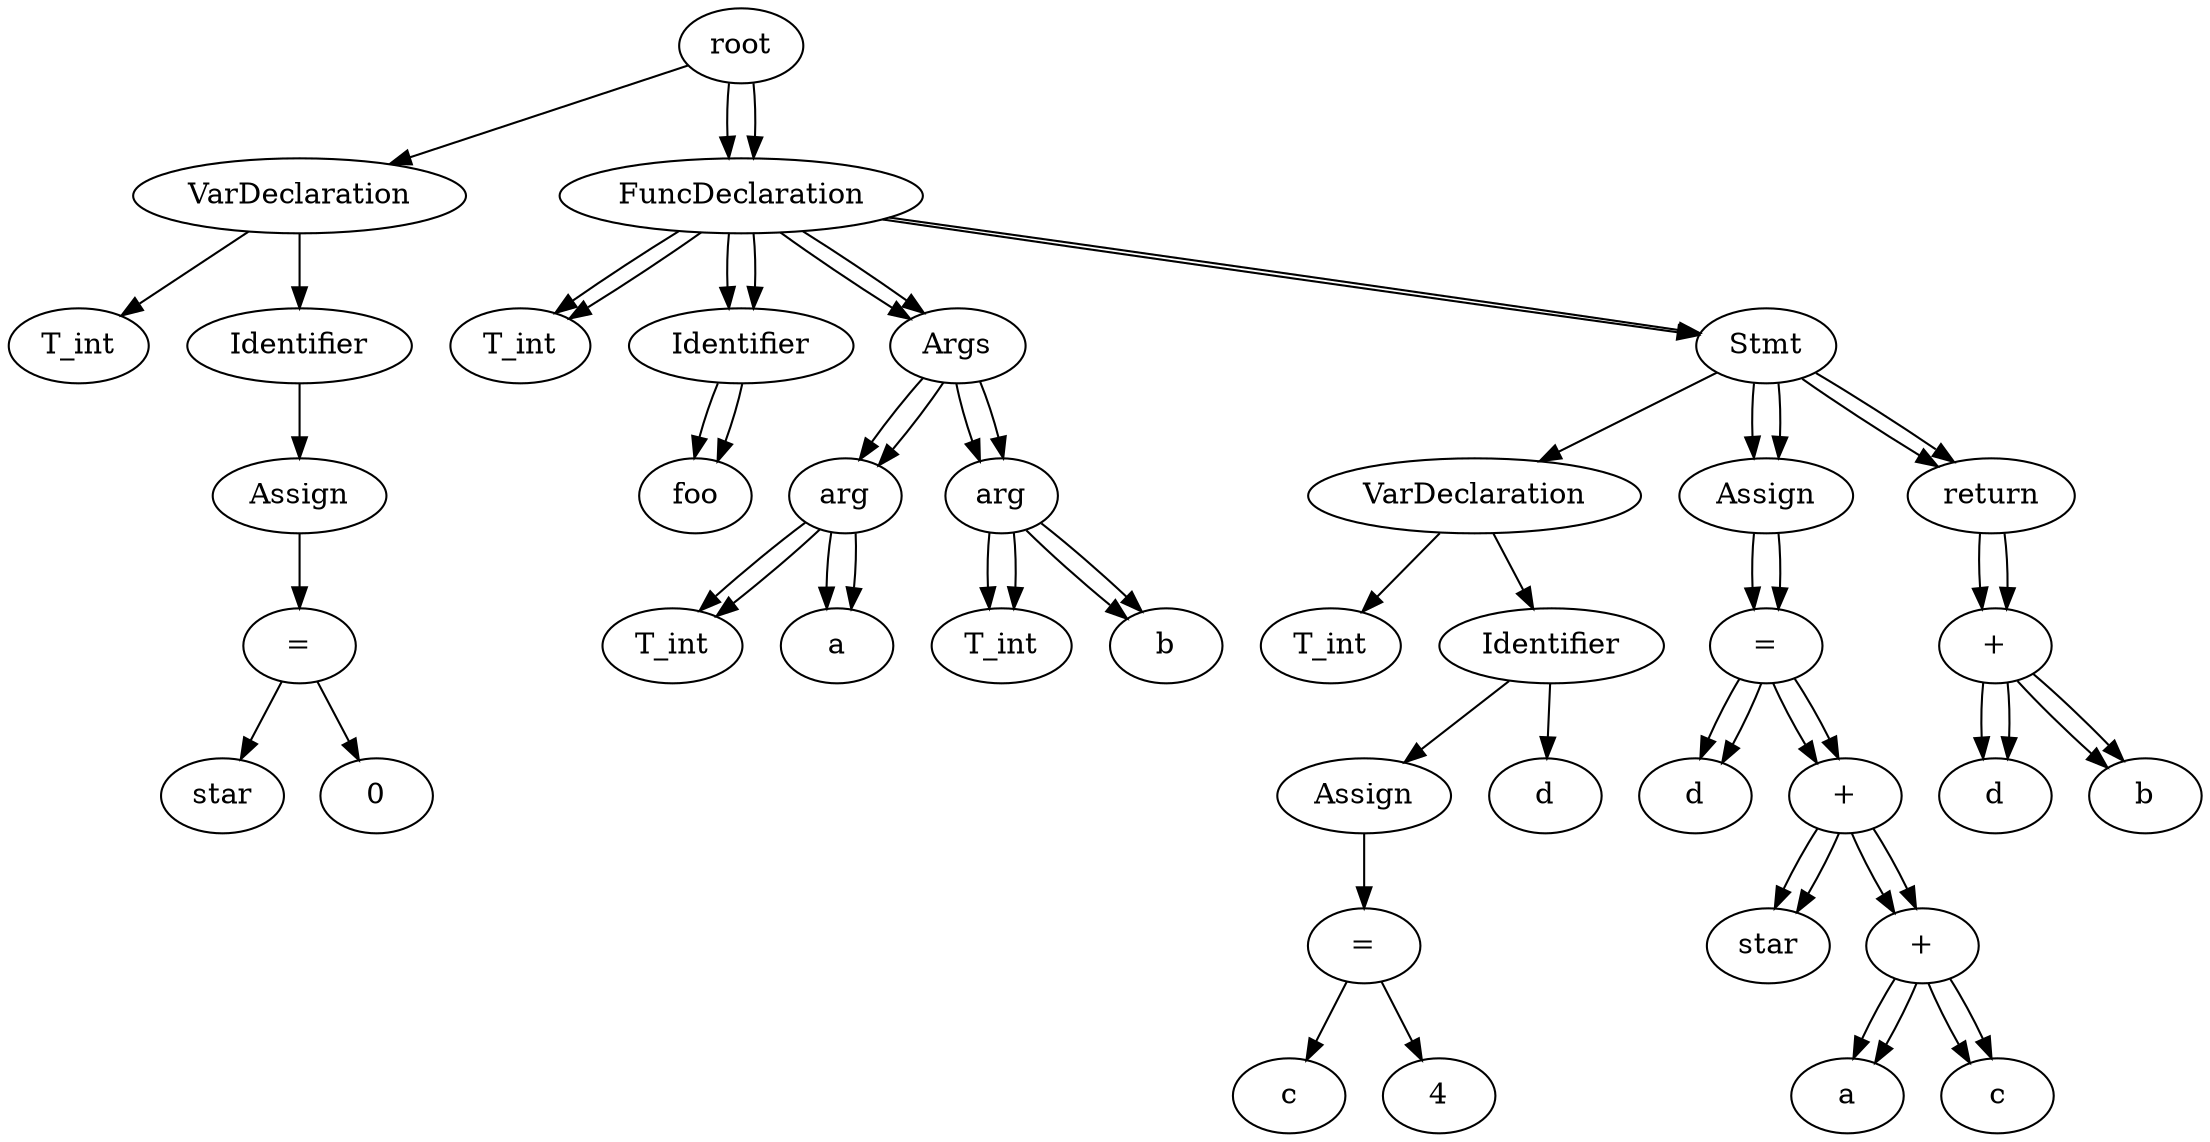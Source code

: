 // root
digraph {
	None [label=root]
	0 [label=VarDeclaration]
	None -> 0
	1 [label=T_int]
	0 -> 1
	2 [label=Identifier]
	0 -> 2
	3 [label=Assign]
	2 -> 3
	5 [label="="]
	3 -> 5
	4 [label=star]
	5 -> 4
	6 [label=0]
	5 -> 6
	7 [label=FuncDeclaration]
	None -> 7
	8 [label=T_int]
	7 -> 8
	9 [label=Identifier]
	7 -> 9
	10 [label=foo]
	9 -> 10
	11 [label=Args]
	7 -> 11
	12 [label=arg]
	11 -> 12
	13 [label=T_int]
	12 -> 13
	14 [label=a]
	12 -> 14
	15 [label=arg]
	11 -> 15
	16 [label=T_int]
	15 -> 16
	17 [label=b]
	15 -> 17
	18 [label=Stmt]
	7 -> 18
	19 [label=VarDeclaration]
	18 -> 19
	20 [label=T_int]
	19 -> 20
	21 [label=Identifier]
	19 -> 21
	22 [label=Assign]
	21 -> 22
	24 [label="="]
	22 -> 24
	23 [label=c]
	24 -> 23
	25 [label=4]
	24 -> 25
	26 [label=d]
	21 -> 26
	27 [label=Assign]
	18 -> 27
	29 [label="="]
	27 -> 29
	28 [label=d]
	29 -> 28
	31 [label="+"]
	29 -> 31
	30 [label=star]
	31 -> 30
	33 [label="+"]
	31 -> 33
	32 [label=a]
	33 -> 32
	34 [label=c]
	33 -> 34
	35 [label=return]
	18 -> 35
	37 [label="+"]
	35 -> 37
	36 [label=d]
	37 -> 36
	38 [label=b]
	37 -> 38
	None [label=root]
	7 [label=FuncDeclaration]
	None -> 7
	8 [label=T_int]
	7 -> 8
	9 [label=Identifier]
	7 -> 9
	10 [label=foo]
	9 -> 10
	11 [label=Args]
	7 -> 11
	12 [label=arg]
	11 -> 12
	13 [label=T_int]
	12 -> 13
	14 [label=a]
	12 -> 14
	15 [label=arg]
	11 -> 15
	16 [label=T_int]
	15 -> 16
	17 [label=b]
	15 -> 17
	18 [label=Stmt]
	7 -> 18
	27 [label=Assign]
	18 -> 27
	29 [label="="]
	27 -> 29
	28 [label=d]
	29 -> 28
	31 [label="+"]
	29 -> 31
	30 [label=star]
	31 -> 30
	33 [label="+"]
	31 -> 33
	32 [label=a]
	33 -> 32
	34 [label=c]
	33 -> 34
	35 [label=return]
	18 -> 35
	37 [label="+"]
	35 -> 37
	36 [label=d]
	37 -> 36
	38 [label=b]
	37 -> 38
}
